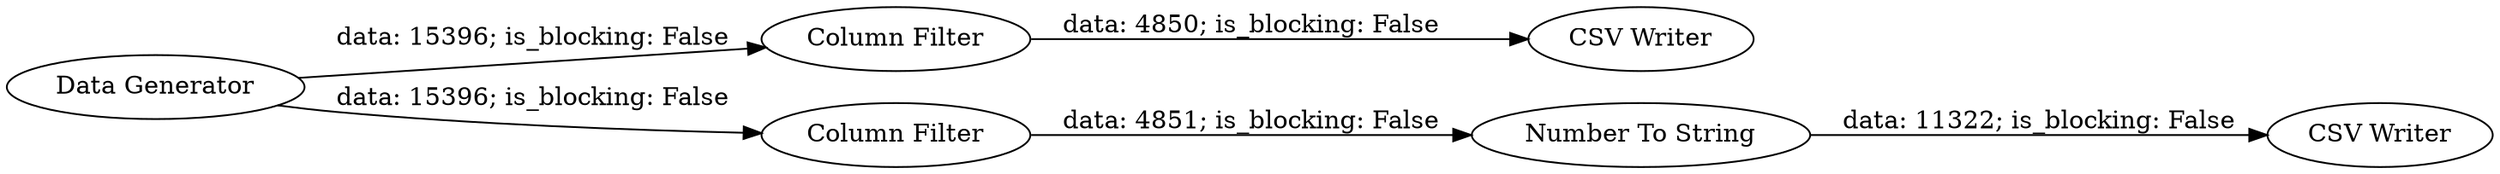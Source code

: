 digraph {
	"-5298625011078623456_7" [label="CSV Writer"]
	"-5298625011078623456_3" [label="CSV Writer"]
	"-5298625011078623456_4" [label="Number To String"]
	"-5298625011078623456_5" [label="Column Filter"]
	"-5298625011078623456_2" [label="Data Generator"]
	"-5298625011078623456_6" [label="Column Filter"]
	"-5298625011078623456_2" -> "-5298625011078623456_6" [label="data: 15396; is_blocking: False"]
	"-5298625011078623456_6" -> "-5298625011078623456_4" [label="data: 4851; is_blocking: False"]
	"-5298625011078623456_4" -> "-5298625011078623456_7" [label="data: 11322; is_blocking: False"]
	"-5298625011078623456_2" -> "-5298625011078623456_5" [label="data: 15396; is_blocking: False"]
	"-5298625011078623456_5" -> "-5298625011078623456_3" [label="data: 4850; is_blocking: False"]
	rankdir=LR
}

